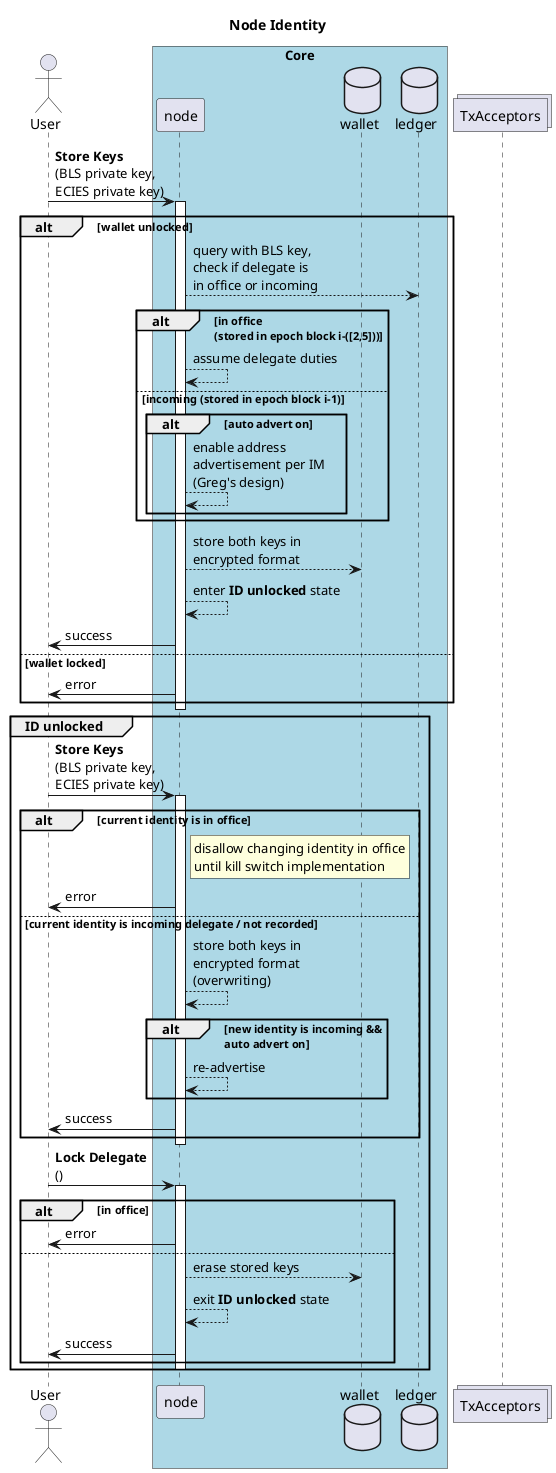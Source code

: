 @startuml

Title Node Identity

actor User
box "Core" #LightBlue
    participant node
    database wallet
    database ledger
end box
collections txa as "TxAcceptors"

User -> node : **Store Keys**\n(BLS private key,\nECIES private key)
activate node

alt wallet unlocked
    node --> ledger : query with BLS key,\ncheck if delegate is\nin office or incoming

    alt in office\n(stored in epoch block i-([2,5]))
        node --> node: assume delegate duties
    else incoming (stored in epoch block i-1)
        alt auto advert on
            node --> node: enable address\nadvertisement per IM\n(Greg's design)
        end
    end

    node --> wallet : store both keys in \nencrypted format
    node --> node : enter **ID unlocked** state
    node -> User : success
else wallet locked
    node -> User : error
end
deactivate node

group ID unlocked

    User -> node : **Store Keys**\n(BLS private key,\nECIES private key)
    activate node

    alt current identity is in office
        rnote right of node
            disallow changing identity in office
            until kill switch implementation
        endrnote
        node -> User : error
    else current identity is incoming delegate / not recorded
        node --> node : store both keys in\nencrypted format\n(overwriting)
        alt new identity is incoming &&\nauto advert on
            node --> node : re-advertise
        end
        node -> User : success
    end
    deactivate node

    User -> node : **Lock Delegate**\n()
    activate node

    alt in office
        node -> User : error
    else
        node --> wallet : erase stored keys
        node --> node : exit **ID unlocked** state
        node -> User : success
    end
    deactivate node

end

@enduml
